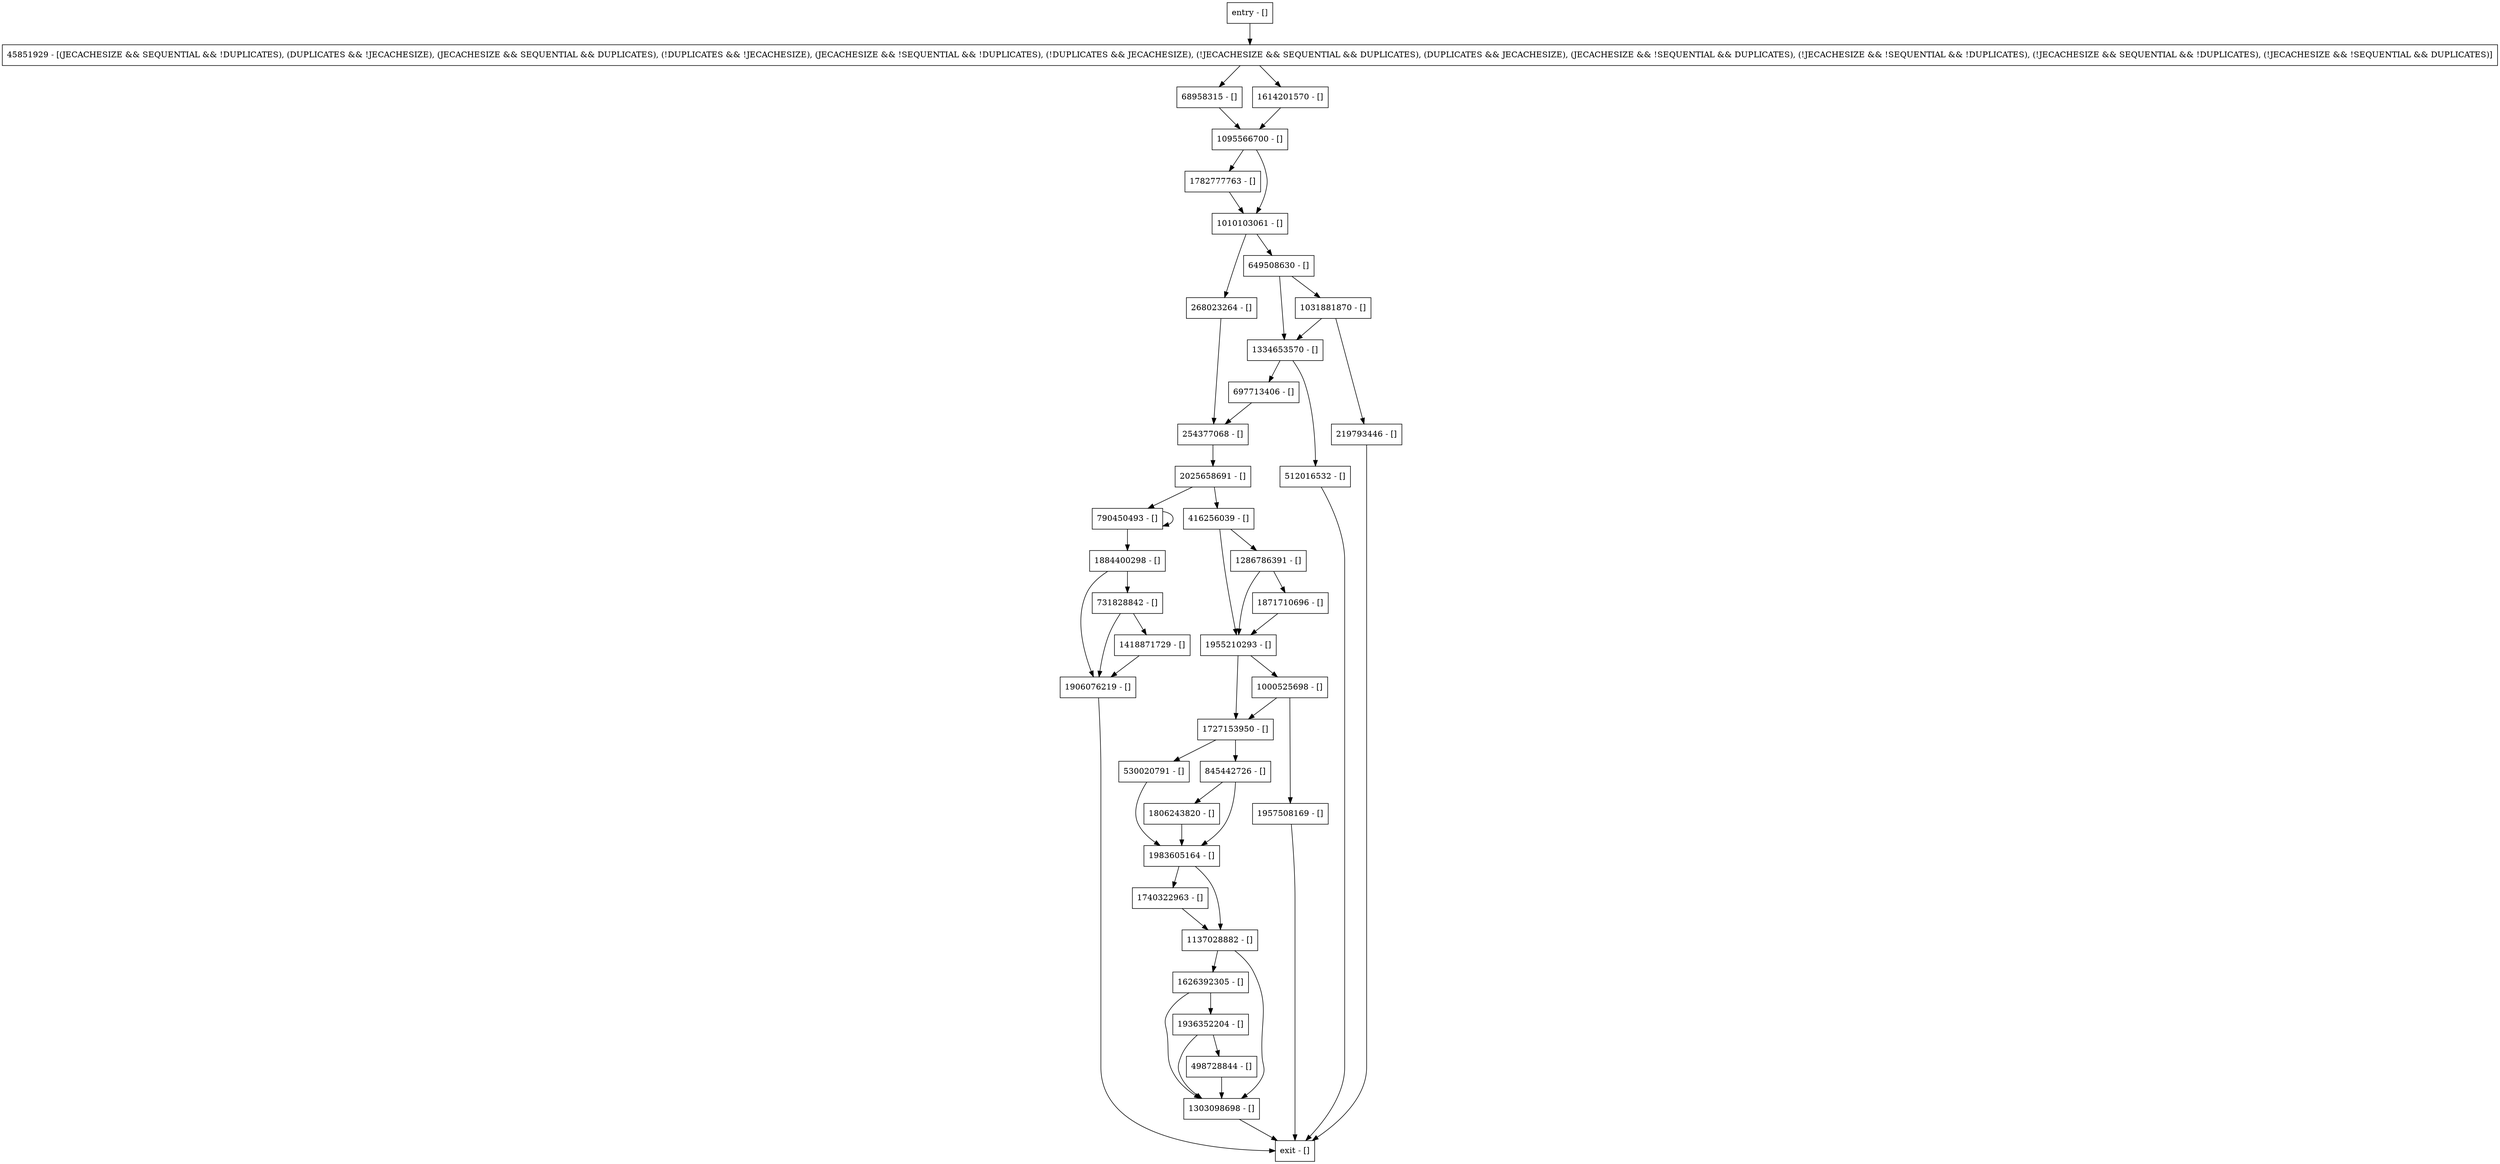 digraph insertRecordInternal {
node [shape=record];
530020791 [label="530020791 - []"];
1884400298 [label="1884400298 - []"];
1334653570 [label="1334653570 - []"];
1906076219 [label="1906076219 - []"];
1727153950 [label="1727153950 - []"];
1806243820 [label="1806243820 - []"];
512016532 [label="512016532 - []"];
731828842 [label="731828842 - []"];
1955210293 [label="1955210293 - []"];
845442726 [label="845442726 - []"];
219793446 [label="219793446 - []"];
1740322963 [label="1740322963 - []"];
790450493 [label="790450493 - []"];
1286786391 [label="1286786391 - []"];
45851929 [label="45851929 - [(JECACHESIZE && SEQUENTIAL && !DUPLICATES), (DUPLICATES && !JECACHESIZE), (JECACHESIZE && SEQUENTIAL && DUPLICATES), (!DUPLICATES && !JECACHESIZE), (JECACHESIZE && !SEQUENTIAL && !DUPLICATES), (!DUPLICATES && JECACHESIZE), (!JECACHESIZE && SEQUENTIAL && DUPLICATES), (DUPLICATES && JECACHESIZE), (JECACHESIZE && !SEQUENTIAL && DUPLICATES), (!JECACHESIZE && !SEQUENTIAL && !DUPLICATES), (!JECACHESIZE && SEQUENTIAL && !DUPLICATES), (!JECACHESIZE && !SEQUENTIAL && DUPLICATES)]"];
68958315 [label="68958315 - []"];
416256039 [label="416256039 - []"];
1626392305 [label="1626392305 - []"];
1871710696 [label="1871710696 - []"];
1303098698 [label="1303098698 - []"];
268023264 [label="268023264 - []"];
2025658691 [label="2025658691 - []"];
1614201570 [label="1614201570 - []"];
1782777763 [label="1782777763 - []"];
1000525698 [label="1000525698 - []"];
1095566700 [label="1095566700 - []"];
649508630 [label="649508630 - []"];
1957508169 [label="1957508169 - []"];
1418871729 [label="1418871729 - []"];
1936352204 [label="1936352204 - []"];
entry [label="entry - []"];
exit [label="exit - []"];
1031881870 [label="1031881870 - []"];
1010103061 [label="1010103061 - []"];
498728844 [label="498728844 - []"];
254377068 [label="254377068 - []"];
1983605164 [label="1983605164 - []"];
697713406 [label="697713406 - []"];
1137028882 [label="1137028882 - []"];
entry;
exit;
530020791 -> 1983605164;
1884400298 -> 1906076219;
1884400298 -> 731828842;
1334653570 -> 512016532;
1334653570 -> 697713406;
1906076219 -> exit;
1727153950 -> 530020791;
1727153950 -> 845442726;
1806243820 -> 1983605164;
512016532 -> exit;
731828842 -> 1906076219;
731828842 -> 1418871729;
1955210293 -> 1727153950;
1955210293 -> 1000525698;
845442726 -> 1806243820;
845442726 -> 1983605164;
219793446 -> exit;
1740322963 -> 1137028882;
790450493 -> 790450493;
790450493 -> 1884400298;
1286786391 -> 1871710696;
1286786391 -> 1955210293;
45851929 -> 68958315;
45851929 -> 1614201570;
68958315 -> 1095566700;
416256039 -> 1286786391;
416256039 -> 1955210293;
1626392305 -> 1936352204;
1626392305 -> 1303098698;
1871710696 -> 1955210293;
1303098698 -> exit;
268023264 -> 254377068;
2025658691 -> 790450493;
2025658691 -> 416256039;
1614201570 -> 1095566700;
1782777763 -> 1010103061;
1000525698 -> 1727153950;
1000525698 -> 1957508169;
1095566700 -> 1010103061;
1095566700 -> 1782777763;
649508630 -> 1031881870;
649508630 -> 1334653570;
1957508169 -> exit;
1418871729 -> 1906076219;
1936352204 -> 498728844;
1936352204 -> 1303098698;
entry -> 45851929;
1031881870 -> 1334653570;
1031881870 -> 219793446;
1010103061 -> 268023264;
1010103061 -> 649508630;
498728844 -> 1303098698;
254377068 -> 2025658691;
1983605164 -> 1137028882;
1983605164 -> 1740322963;
697713406 -> 254377068;
1137028882 -> 1303098698;
1137028882 -> 1626392305;
}
